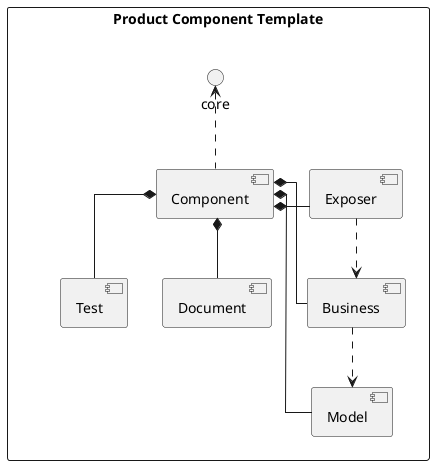 @startuml
skinparam shadowing false
skinparam linetype polyline
skinparam linetype ortho

rectangle "Product Component Template" as productComponent {
    component "Component" as comp

    together {
        component "Business" as business
        component "Model" as model
        component "Exposer" as exposer
    }

    together {
        component "Business" as business
        component "Model" as model
        component "Exposer" as exposer
        component "Document" as document
        component "Test" as test
    }

    comp *-down- test
    comp *-down- document
    comp *-right- exposer
    comp *- business
    comp *- model


    business ..> model
    exposer ..> business

    comp .up.> core
}

@enduml